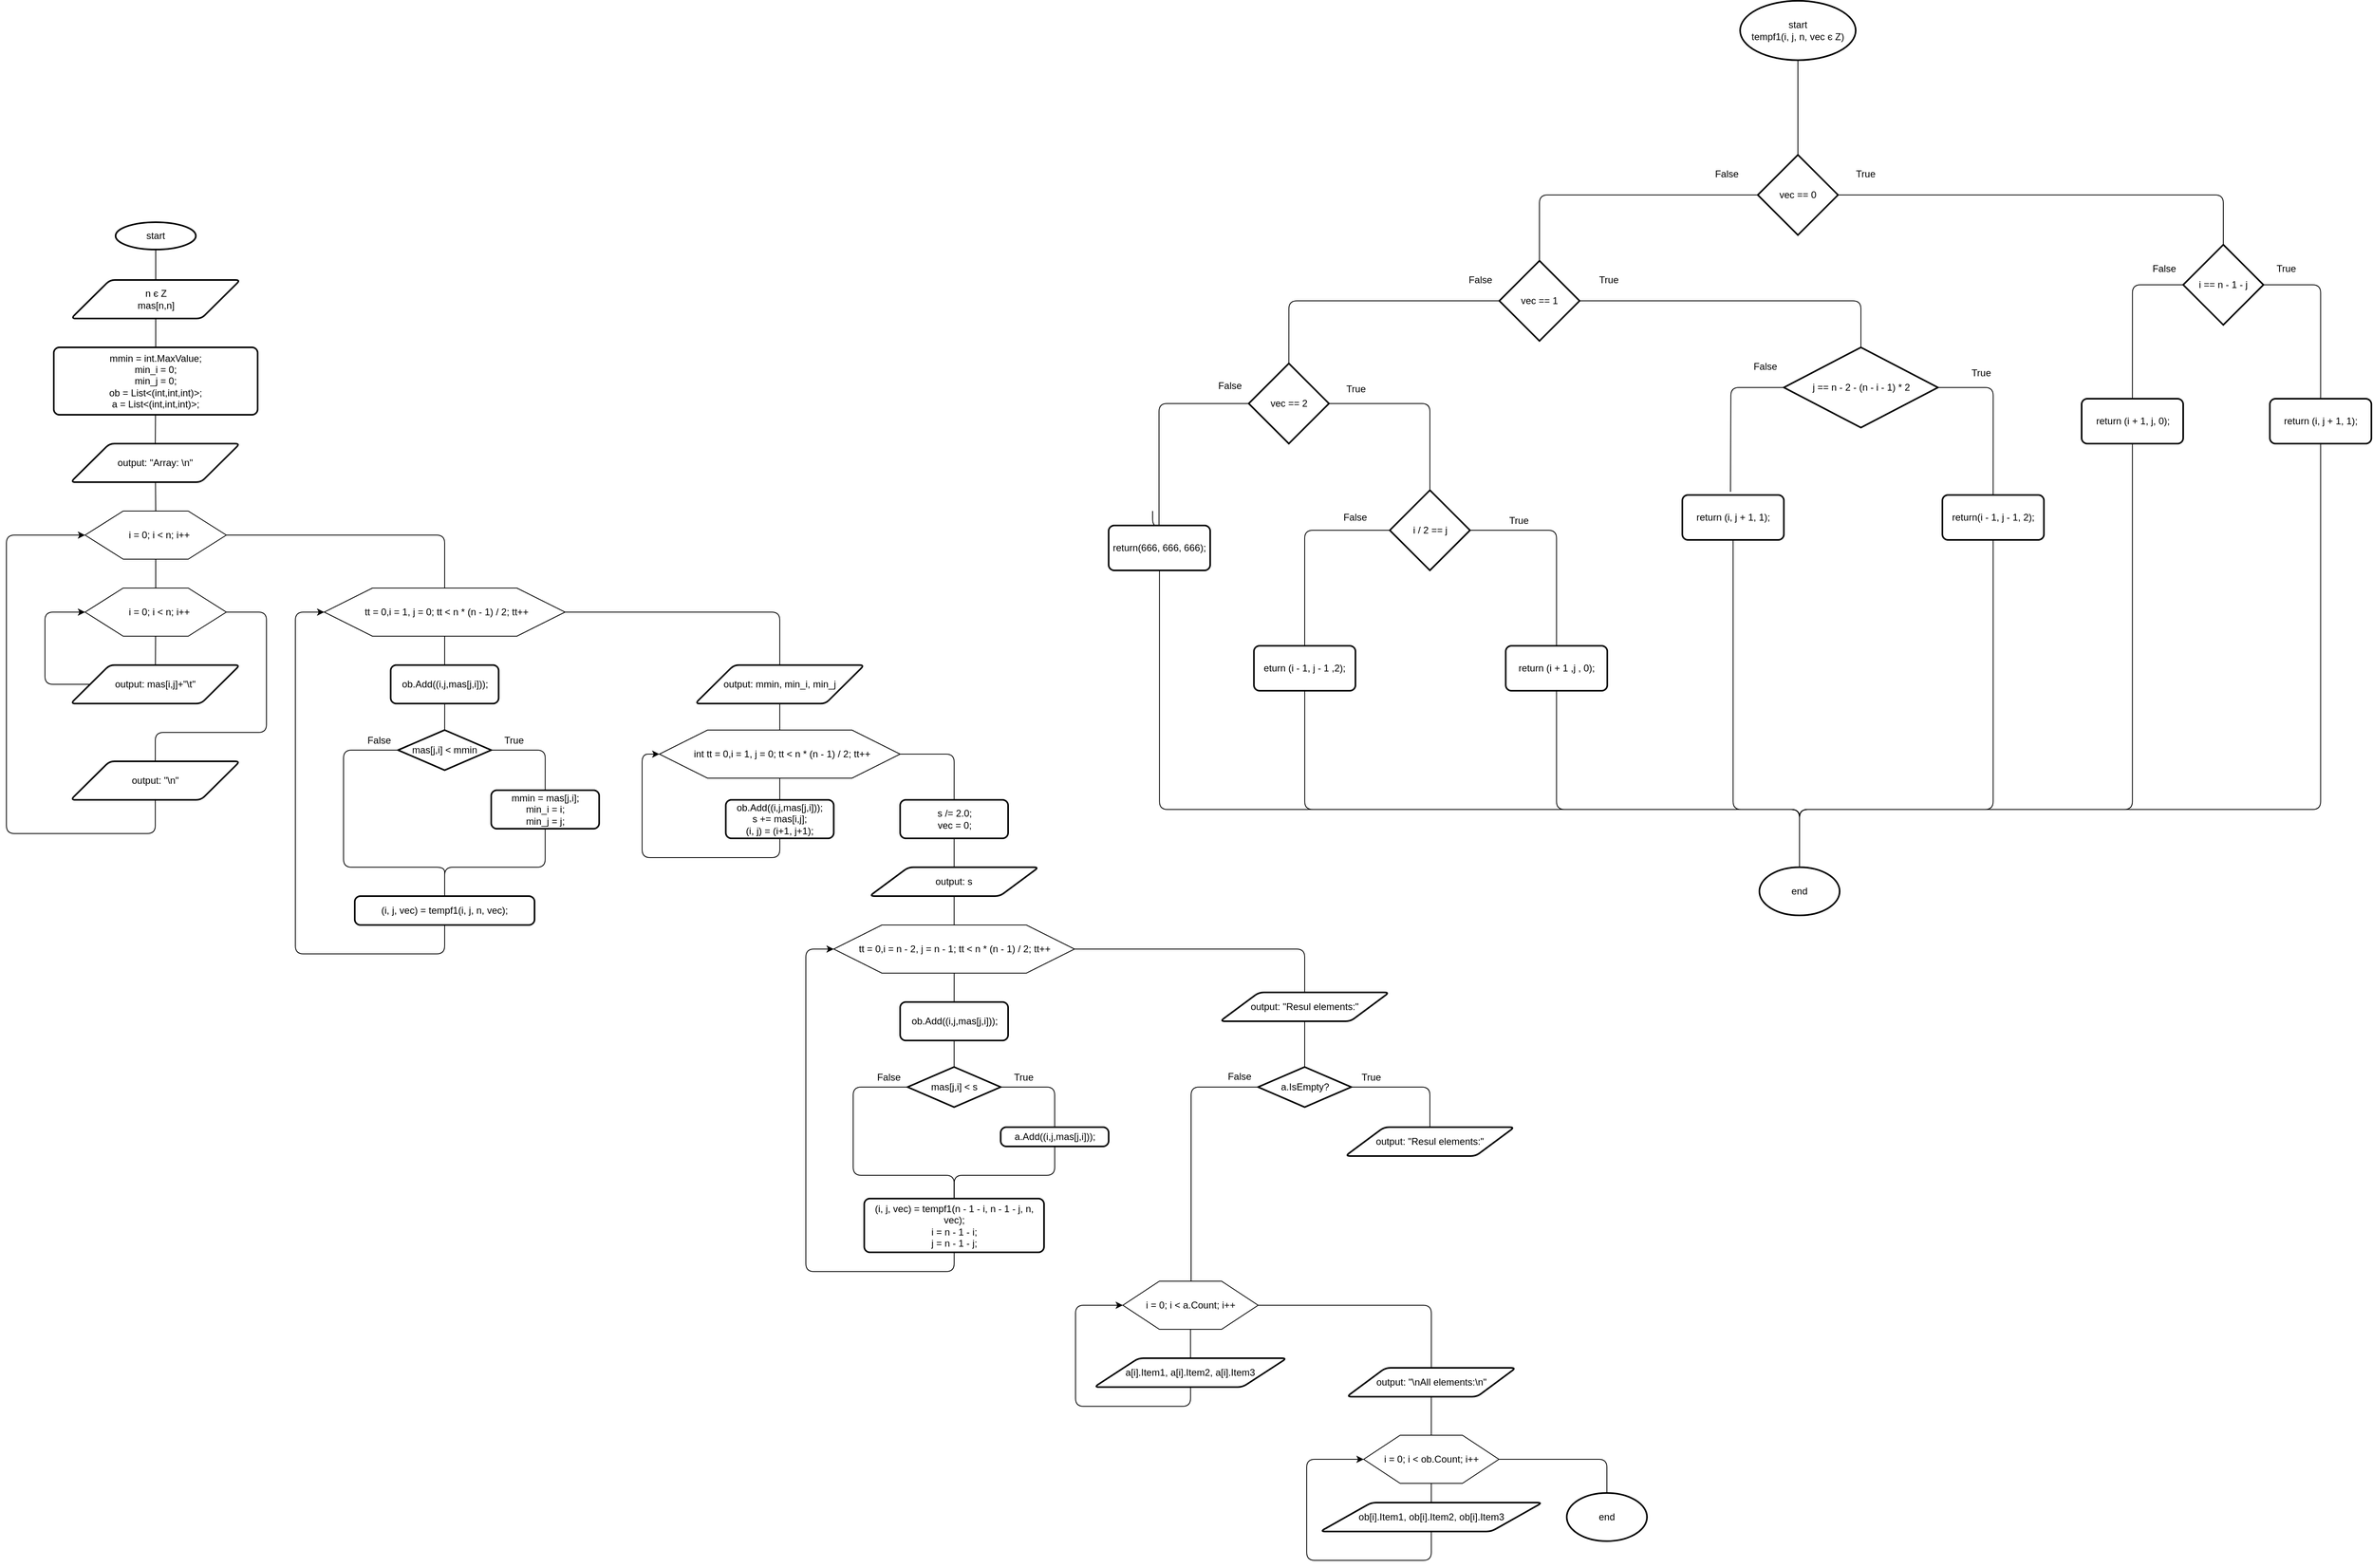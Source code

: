 <mxfile pages="2">
    <diagram id="iVCV8c_n-IDJTUh82lyV" name="1">
        <mxGraphModel dx="1038" dy="1741" grid="1" gridSize="12" guides="1" tooltips="1" connect="1" arrows="1" fold="1" page="1" pageScale="1" pageWidth="827" pageHeight="1169" math="0" shadow="0">
            <root>
                <mxCell id="yRL_w-rilmJEEYFCG5Zv-0"/>
                <mxCell id="yRL_w-rilmJEEYFCG5Zv-1" parent="yRL_w-rilmJEEYFCG5Zv-0"/>
                <mxCell id="L_FJFlcDOHfeNYzQpImY-0" style="edgeStyle=orthogonalEdgeStyle;rounded=0;orthogonalLoop=1;jettySize=auto;html=1;endArrow=none;endFill=0;" edge="1" parent="yRL_w-rilmJEEYFCG5Zv-1" source="L_FJFlcDOHfeNYzQpImY-1" target="L_FJFlcDOHfeNYzQpImY-3">
                    <mxGeometry relative="1" as="geometry"/>
                </mxCell>
                <mxCell id="L_FJFlcDOHfeNYzQpImY-1" value="start" style="strokeWidth=2;html=1;shape=mxgraph.flowchart.start_2;whiteSpace=wrap;" vertex="1" parent="yRL_w-rilmJEEYFCG5Zv-1">
                    <mxGeometry x="376" y="-36" width="100" height="34" as="geometry"/>
                </mxCell>
                <mxCell id="L_FJFlcDOHfeNYzQpImY-2" style="edgeStyle=orthogonalEdgeStyle;rounded=0;orthogonalLoop=1;jettySize=auto;html=1;endArrow=none;endFill=0;" edge="1" parent="yRL_w-rilmJEEYFCG5Zv-1" source="L_FJFlcDOHfeNYzQpImY-3" target="L_FJFlcDOHfeNYzQpImY-5">
                    <mxGeometry relative="1" as="geometry"/>
                </mxCell>
                <mxCell id="L_FJFlcDOHfeNYzQpImY-3" value="n є Z&lt;br&gt;mas[n,n]" style="shape=parallelogram;html=1;strokeWidth=2;perimeter=parallelogramPerimeter;whiteSpace=wrap;rounded=1;arcSize=12;size=0.23;" vertex="1" parent="yRL_w-rilmJEEYFCG5Zv-1">
                    <mxGeometry x="320.5" y="36" width="211" height="48" as="geometry"/>
                </mxCell>
                <mxCell id="L_FJFlcDOHfeNYzQpImY-4" style="edgeStyle=none;html=1;entryX=0.5;entryY=0;entryDx=0;entryDy=0;endArrow=none;endFill=0;" edge="1" parent="yRL_w-rilmJEEYFCG5Zv-1" source="L_FJFlcDOHfeNYzQpImY-5" target="L_FJFlcDOHfeNYzQpImY-8">
                    <mxGeometry relative="1" as="geometry"/>
                </mxCell>
                <mxCell id="L_FJFlcDOHfeNYzQpImY-5" value="&lt;div&gt;mmin = int.MaxValue;&lt;/div&gt;&lt;div&gt;&lt;span&gt;min_i = 0;&lt;/span&gt;&lt;/div&gt;&lt;div&gt;min_j = 0;&lt;/div&gt;&lt;div&gt;&lt;span&gt;ob = List&amp;lt;(int,int,int)&amp;gt;;&lt;/span&gt;&lt;/div&gt;&lt;div&gt;&lt;span&gt;a = List&amp;lt;(int,int,int)&amp;gt;;&lt;/span&gt;&lt;/div&gt;" style="rounded=1;whiteSpace=wrap;html=1;absoluteArcSize=1;arcSize=14;strokeWidth=2;" vertex="1" parent="yRL_w-rilmJEEYFCG5Zv-1">
                    <mxGeometry x="299" y="120" width="254" height="84" as="geometry"/>
                </mxCell>
                <mxCell id="L_FJFlcDOHfeNYzQpImY-7" style="edgeStyle=none;html=1;entryX=0.5;entryY=0;entryDx=0;entryDy=0;endArrow=none;endFill=0;" edge="1" parent="yRL_w-rilmJEEYFCG5Zv-1" source="L_FJFlcDOHfeNYzQpImY-8" target="L_FJFlcDOHfeNYzQpImY-11">
                    <mxGeometry relative="1" as="geometry"/>
                </mxCell>
                <mxCell id="L_FJFlcDOHfeNYzQpImY-8" value="output: &quot;Array: \n&quot;" style="shape=parallelogram;html=1;strokeWidth=2;perimeter=parallelogramPerimeter;whiteSpace=wrap;rounded=1;arcSize=12;size=0.23;" vertex="1" parent="yRL_w-rilmJEEYFCG5Zv-1">
                    <mxGeometry x="320" y="240" width="211" height="48" as="geometry"/>
                </mxCell>
                <mxCell id="L_FJFlcDOHfeNYzQpImY-9" style="edgeStyle=none;html=1;endArrow=none;endFill=0;" edge="1" parent="yRL_w-rilmJEEYFCG5Zv-1" target="L_FJFlcDOHfeNYzQpImY-15">
                    <mxGeometry relative="1" as="geometry">
                        <mxPoint x="426" y="372" as="sourcePoint"/>
                    </mxGeometry>
                </mxCell>
                <mxCell id="L_FJFlcDOHfeNYzQpImY-10" style="edgeStyle=orthogonalEdgeStyle;html=1;endArrow=none;endFill=0;entryX=0.5;entryY=0;entryDx=0;entryDy=0;" edge="1" parent="yRL_w-rilmJEEYFCG5Zv-1" source="L_FJFlcDOHfeNYzQpImY-11" target="L_FJFlcDOHfeNYzQpImY-23">
                    <mxGeometry relative="1" as="geometry">
                        <mxPoint x="672" y="354" as="targetPoint"/>
                    </mxGeometry>
                </mxCell>
                <mxCell id="L_FJFlcDOHfeNYzQpImY-11" value="" style="verticalLabelPosition=bottom;verticalAlign=top;html=1;shape=hexagon;perimeter=hexagonPerimeter2;arcSize=6;size=0.27;" vertex="1" parent="yRL_w-rilmJEEYFCG5Zv-1">
                    <mxGeometry x="338" y="324" width="176" height="60" as="geometry"/>
                </mxCell>
                <mxCell id="L_FJFlcDOHfeNYzQpImY-12" value="i = 0; i &amp;lt; n; i++" style="text;html=1;align=center;verticalAlign=middle;resizable=0;points=[];autosize=1;strokeColor=none;" vertex="1" parent="yRL_w-rilmJEEYFCG5Zv-1">
                    <mxGeometry x="382" y="342" width="96" height="24" as="geometry"/>
                </mxCell>
                <mxCell id="L_FJFlcDOHfeNYzQpImY-13" style="edgeStyle=none;html=1;endArrow=none;endFill=0;" edge="1" parent="yRL_w-rilmJEEYFCG5Zv-1" source="L_FJFlcDOHfeNYzQpImY-15" target="L_FJFlcDOHfeNYzQpImY-18">
                    <mxGeometry relative="1" as="geometry"/>
                </mxCell>
                <mxCell id="L_FJFlcDOHfeNYzQpImY-14" style="edgeStyle=orthogonalEdgeStyle;html=1;endArrow=none;endFill=0;entryX=0.5;entryY=0;entryDx=0;entryDy=0;" edge="1" parent="yRL_w-rilmJEEYFCG5Zv-1" source="L_FJFlcDOHfeNYzQpImY-15" target="L_FJFlcDOHfeNYzQpImY-20">
                    <mxGeometry relative="1" as="geometry">
                        <mxPoint x="426" y="696" as="targetPoint"/>
                        <Array as="points">
                            <mxPoint x="564" y="450"/>
                            <mxPoint x="564" y="600"/>
                            <mxPoint x="426" y="600"/>
                        </Array>
                    </mxGeometry>
                </mxCell>
                <mxCell id="L_FJFlcDOHfeNYzQpImY-15" value="" style="verticalLabelPosition=bottom;verticalAlign=top;html=1;shape=hexagon;perimeter=hexagonPerimeter2;arcSize=6;size=0.27;" vertex="1" parent="yRL_w-rilmJEEYFCG5Zv-1">
                    <mxGeometry x="338" y="420" width="176" height="60" as="geometry"/>
                </mxCell>
                <mxCell id="L_FJFlcDOHfeNYzQpImY-16" value="i = 0; i &amp;lt; n; i++" style="text;html=1;align=center;verticalAlign=middle;resizable=0;points=[];autosize=1;strokeColor=none;" vertex="1" parent="yRL_w-rilmJEEYFCG5Zv-1">
                    <mxGeometry x="382" y="438" width="96" height="24" as="geometry"/>
                </mxCell>
                <mxCell id="L_FJFlcDOHfeNYzQpImY-17" style="edgeStyle=elbowEdgeStyle;html=1;endArrow=classic;endFill=1;entryX=0;entryY=0.5;entryDx=0;entryDy=0;" edge="1" parent="yRL_w-rilmJEEYFCG5Zv-1" source="L_FJFlcDOHfeNYzQpImY-18" target="L_FJFlcDOHfeNYzQpImY-15">
                    <mxGeometry relative="1" as="geometry">
                        <mxPoint x="168" y="468" as="targetPoint"/>
                        <Array as="points">
                            <mxPoint x="288" y="504"/>
                        </Array>
                    </mxGeometry>
                </mxCell>
                <mxCell id="L_FJFlcDOHfeNYzQpImY-18" value="output:&amp;nbsp;mas[i,j]+&quot;\t&quot;" style="shape=parallelogram;html=1;strokeWidth=2;perimeter=parallelogramPerimeter;whiteSpace=wrap;rounded=1;arcSize=12;size=0.23;" vertex="1" parent="yRL_w-rilmJEEYFCG5Zv-1">
                    <mxGeometry x="320" y="516" width="211" height="48" as="geometry"/>
                </mxCell>
                <mxCell id="L_FJFlcDOHfeNYzQpImY-19" style="edgeStyle=orthogonalEdgeStyle;html=1;endArrow=classic;endFill=1;entryX=0;entryY=0.5;entryDx=0;entryDy=0;" edge="1" parent="yRL_w-rilmJEEYFCG5Zv-1" source="L_FJFlcDOHfeNYzQpImY-20" target="L_FJFlcDOHfeNYzQpImY-11">
                    <mxGeometry relative="1" as="geometry">
                        <mxPoint x="336" y="360" as="targetPoint"/>
                        <Array as="points">
                            <mxPoint x="426" y="726"/>
                            <mxPoint x="240" y="726"/>
                            <mxPoint x="240" y="354"/>
                        </Array>
                    </mxGeometry>
                </mxCell>
                <mxCell id="L_FJFlcDOHfeNYzQpImY-20" value="output: &quot;\n&quot;" style="shape=parallelogram;html=1;strokeWidth=2;perimeter=parallelogramPerimeter;whiteSpace=wrap;rounded=1;arcSize=12;size=0.23;" vertex="1" parent="yRL_w-rilmJEEYFCG5Zv-1">
                    <mxGeometry x="320" y="636" width="211" height="48" as="geometry"/>
                </mxCell>
                <mxCell id="L_FJFlcDOHfeNYzQpImY-21" style="edgeStyle=orthogonalEdgeStyle;html=1;endArrow=none;endFill=0;" edge="1" parent="yRL_w-rilmJEEYFCG5Zv-1" source="L_FJFlcDOHfeNYzQpImY-23">
                    <mxGeometry relative="1" as="geometry">
                        <mxPoint x="786" y="516" as="targetPoint"/>
                    </mxGeometry>
                </mxCell>
                <mxCell id="L_FJFlcDOHfeNYzQpImY-22" style="edgeStyle=orthogonalEdgeStyle;html=1;endArrow=none;endFill=0;" edge="1" parent="yRL_w-rilmJEEYFCG5Zv-1" source="L_FJFlcDOHfeNYzQpImY-23" target="L_FJFlcDOHfeNYzQpImY-37">
                    <mxGeometry relative="1" as="geometry"/>
                </mxCell>
                <mxCell id="L_FJFlcDOHfeNYzQpImY-23" value="" style="verticalLabelPosition=bottom;verticalAlign=top;html=1;shape=hexagon;perimeter=hexagonPerimeter2;arcSize=6;size=0.2;" vertex="1" parent="yRL_w-rilmJEEYFCG5Zv-1">
                    <mxGeometry x="636" y="420" width="300" height="60" as="geometry"/>
                </mxCell>
                <mxCell id="L_FJFlcDOHfeNYzQpImY-24" value="tt = 0,i = 1, j = 0; tt &amp;lt; n * (n - 1) / 2; tt++" style="text;html=1;align=center;verticalAlign=middle;resizable=0;points=[];autosize=1;strokeColor=none;" vertex="1" parent="yRL_w-rilmJEEYFCG5Zv-1">
                    <mxGeometry x="674" y="438" width="228" height="24" as="geometry"/>
                </mxCell>
                <mxCell id="L_FJFlcDOHfeNYzQpImY-25" style="edgeStyle=orthogonalEdgeStyle;html=1;entryX=0.5;entryY=0;entryDx=0;entryDy=0;entryPerimeter=0;endArrow=none;endFill=0;" edge="1" parent="yRL_w-rilmJEEYFCG5Zv-1" source="L_FJFlcDOHfeNYzQpImY-26" target="L_FJFlcDOHfeNYzQpImY-29">
                    <mxGeometry relative="1" as="geometry"/>
                </mxCell>
                <mxCell id="L_FJFlcDOHfeNYzQpImY-26" value="ob.Add((i,j,mas[j,i]));" style="rounded=1;whiteSpace=wrap;html=1;absoluteArcSize=1;arcSize=14;strokeWidth=2;" vertex="1" parent="yRL_w-rilmJEEYFCG5Zv-1">
                    <mxGeometry x="718.75" y="516" width="134.5" height="48" as="geometry"/>
                </mxCell>
                <mxCell id="L_FJFlcDOHfeNYzQpImY-27" style="edgeStyle=orthogonalEdgeStyle;html=1;exitX=1;exitY=0.5;exitDx=0;exitDy=0;exitPerimeter=0;entryX=0.5;entryY=0;entryDx=0;entryDy=0;endArrow=none;endFill=0;" edge="1" parent="yRL_w-rilmJEEYFCG5Zv-1" source="L_FJFlcDOHfeNYzQpImY-29" target="L_FJFlcDOHfeNYzQpImY-32">
                    <mxGeometry relative="1" as="geometry"/>
                </mxCell>
                <mxCell id="L_FJFlcDOHfeNYzQpImY-28" style="edgeStyle=orthogonalEdgeStyle;html=1;exitX=0;exitY=0.5;exitDx=0;exitDy=0;exitPerimeter=0;endArrow=none;endFill=0;" edge="1" parent="yRL_w-rilmJEEYFCG5Zv-1" source="L_FJFlcDOHfeNYzQpImY-29">
                    <mxGeometry relative="1" as="geometry">
                        <mxPoint x="786" y="780" as="targetPoint"/>
                        <Array as="points">
                            <mxPoint x="660" y="622"/>
                            <mxPoint x="660" y="768"/>
                            <mxPoint x="786" y="768"/>
                            <mxPoint x="786" y="780"/>
                        </Array>
                    </mxGeometry>
                </mxCell>
                <mxCell id="L_FJFlcDOHfeNYzQpImY-29" value="mas[j,i] &lt; mmin" style="strokeWidth=2;html=1;shape=mxgraph.flowchart.decision;whiteSpace=wrap;" vertex="1" parent="yRL_w-rilmJEEYFCG5Zv-1">
                    <mxGeometry x="728" y="597" width="116" height="50" as="geometry"/>
                </mxCell>
                <mxCell id="L_FJFlcDOHfeNYzQpImY-30" value="True" style="text;html=1;align=center;verticalAlign=middle;resizable=0;points=[];autosize=1;strokeColor=none;" vertex="1" parent="yRL_w-rilmJEEYFCG5Zv-1">
                    <mxGeometry x="848" y="598" width="48" height="24" as="geometry"/>
                </mxCell>
                <mxCell id="L_FJFlcDOHfeNYzQpImY-31" style="edgeStyle=orthogonalEdgeStyle;html=1;endArrow=none;endFill=0;entryX=0.5;entryY=0;entryDx=0;entryDy=0;" edge="1" parent="yRL_w-rilmJEEYFCG5Zv-1" source="L_FJFlcDOHfeNYzQpImY-32" target="L_FJFlcDOHfeNYzQpImY-35">
                    <mxGeometry relative="1" as="geometry">
                        <mxPoint x="780" y="828" as="targetPoint"/>
                        <Array as="points">
                            <mxPoint x="911" y="768"/>
                            <mxPoint x="786" y="768"/>
                        </Array>
                    </mxGeometry>
                </mxCell>
                <mxCell id="L_FJFlcDOHfeNYzQpImY-32" value="&lt;div&gt;mmin = mas[j,i];&lt;/div&gt;&lt;div&gt;min_i = i;&lt;/div&gt;&lt;div&gt;min_j = j;&lt;/div&gt;" style="rounded=1;whiteSpace=wrap;html=1;absoluteArcSize=1;arcSize=14;strokeWidth=2;" vertex="1" parent="yRL_w-rilmJEEYFCG5Zv-1">
                    <mxGeometry x="844" y="672" width="134.5" height="48" as="geometry"/>
                </mxCell>
                <mxCell id="L_FJFlcDOHfeNYzQpImY-33" value="False" style="text;html=1;align=center;verticalAlign=middle;resizable=0;points=[];autosize=1;strokeColor=none;" vertex="1" parent="yRL_w-rilmJEEYFCG5Zv-1">
                    <mxGeometry x="680" y="598" width="48" height="24" as="geometry"/>
                </mxCell>
                <mxCell id="L_FJFlcDOHfeNYzQpImY-34" style="edgeStyle=orthogonalEdgeStyle;html=1;entryX=0;entryY=0.5;entryDx=0;entryDy=0;endArrow=classic;endFill=1;" edge="1" parent="yRL_w-rilmJEEYFCG5Zv-1" source="L_FJFlcDOHfeNYzQpImY-35" target="L_FJFlcDOHfeNYzQpImY-23">
                    <mxGeometry relative="1" as="geometry">
                        <Array as="points">
                            <mxPoint x="786" y="876"/>
                            <mxPoint x="600" y="876"/>
                            <mxPoint x="600" y="450"/>
                        </Array>
                    </mxGeometry>
                </mxCell>
                <mxCell id="L_FJFlcDOHfeNYzQpImY-35" value="(i, j, vec) = tempf1(i, j, n, vec);" style="rounded=1;whiteSpace=wrap;html=1;absoluteArcSize=1;arcSize=14;strokeWidth=2;" vertex="1" parent="yRL_w-rilmJEEYFCG5Zv-1">
                    <mxGeometry x="674" y="804" width="224" height="36" as="geometry"/>
                </mxCell>
                <mxCell id="L_FJFlcDOHfeNYzQpImY-36" style="edgeStyle=orthogonalEdgeStyle;html=1;entryX=0.5;entryY=0;entryDx=0;entryDy=0;endArrow=none;endFill=0;" edge="1" parent="yRL_w-rilmJEEYFCG5Zv-1" source="L_FJFlcDOHfeNYzQpImY-37" target="L_FJFlcDOHfeNYzQpImY-40">
                    <mxGeometry relative="1" as="geometry"/>
                </mxCell>
                <mxCell id="L_FJFlcDOHfeNYzQpImY-37" value="output:&amp;nbsp;mmin, min_i, min_j" style="shape=parallelogram;html=1;strokeWidth=2;perimeter=parallelogramPerimeter;whiteSpace=wrap;rounded=1;arcSize=12;size=0.23;" vertex="1" parent="yRL_w-rilmJEEYFCG5Zv-1">
                    <mxGeometry x="1098" y="516" width="211" height="48" as="geometry"/>
                </mxCell>
                <mxCell id="L_FJFlcDOHfeNYzQpImY-38" style="edgeStyle=orthogonalEdgeStyle;html=1;entryX=0.5;entryY=0;entryDx=0;entryDy=0;endArrow=none;endFill=0;" edge="1" parent="yRL_w-rilmJEEYFCG5Zv-1" source="L_FJFlcDOHfeNYzQpImY-40" target="L_FJFlcDOHfeNYzQpImY-43">
                    <mxGeometry relative="1" as="geometry"/>
                </mxCell>
                <mxCell id="L_FJFlcDOHfeNYzQpImY-39" style="edgeStyle=orthogonalEdgeStyle;html=1;entryX=0.5;entryY=0;entryDx=0;entryDy=0;endArrow=none;endFill=0;" edge="1" parent="yRL_w-rilmJEEYFCG5Zv-1" source="L_FJFlcDOHfeNYzQpImY-40" target="L_FJFlcDOHfeNYzQpImY-45">
                    <mxGeometry relative="1" as="geometry">
                        <Array as="points">
                            <mxPoint x="1421" y="627"/>
                        </Array>
                    </mxGeometry>
                </mxCell>
                <mxCell id="L_FJFlcDOHfeNYzQpImY-40" value="" style="verticalLabelPosition=bottom;verticalAlign=top;html=1;shape=hexagon;perimeter=hexagonPerimeter2;arcSize=6;size=0.2;" vertex="1" parent="yRL_w-rilmJEEYFCG5Zv-1">
                    <mxGeometry x="1053.5" y="597" width="300" height="60" as="geometry"/>
                </mxCell>
                <mxCell id="L_FJFlcDOHfeNYzQpImY-41" value="int tt = 0,i = 1, j = 0; tt &amp;lt; n * (n - 1) / 2; tt++" style="text;html=1;align=center;verticalAlign=middle;resizable=0;points=[];autosize=1;strokeColor=none;" vertex="1" parent="yRL_w-rilmJEEYFCG5Zv-1">
                    <mxGeometry x="1085.5" y="615" width="240" height="24" as="geometry"/>
                </mxCell>
                <mxCell id="L_FJFlcDOHfeNYzQpImY-42" style="edgeStyle=orthogonalEdgeStyle;html=1;entryX=0;entryY=0.5;entryDx=0;entryDy=0;endArrow=classic;endFill=1;" edge="1" parent="yRL_w-rilmJEEYFCG5Zv-1" source="L_FJFlcDOHfeNYzQpImY-43" target="L_FJFlcDOHfeNYzQpImY-40">
                    <mxGeometry relative="1" as="geometry">
                        <Array as="points">
                            <mxPoint x="1204" y="756"/>
                            <mxPoint x="1032" y="756"/>
                            <mxPoint x="1032" y="627"/>
                        </Array>
                    </mxGeometry>
                </mxCell>
                <mxCell id="L_FJFlcDOHfeNYzQpImY-43" value="&lt;div&gt;ob.Add((i,j,mas[j,i]));&lt;/div&gt;&lt;div&gt;s += mas[i,j];&lt;/div&gt;&lt;div&gt;(i, j) = (i+1, j+1);&lt;/div&gt;" style="rounded=1;whiteSpace=wrap;html=1;absoluteArcSize=1;arcSize=14;strokeWidth=2;" vertex="1" parent="yRL_w-rilmJEEYFCG5Zv-1">
                    <mxGeometry x="1136.25" y="684" width="134.5" height="48" as="geometry"/>
                </mxCell>
                <mxCell id="L_FJFlcDOHfeNYzQpImY-44" style="edgeStyle=orthogonalEdgeStyle;html=1;entryX=0.5;entryY=0;entryDx=0;entryDy=0;endArrow=none;endFill=0;" edge="1" parent="yRL_w-rilmJEEYFCG5Zv-1" source="L_FJFlcDOHfeNYzQpImY-45" target="L_FJFlcDOHfeNYzQpImY-47">
                    <mxGeometry relative="1" as="geometry"/>
                </mxCell>
                <mxCell id="L_FJFlcDOHfeNYzQpImY-45" value="&lt;div&gt;s /= 2.0;&lt;/div&gt;&lt;div&gt;vec = 0;&lt;/div&gt;" style="rounded=1;whiteSpace=wrap;html=1;absoluteArcSize=1;arcSize=14;strokeWidth=2;" vertex="1" parent="yRL_w-rilmJEEYFCG5Zv-1">
                    <mxGeometry x="1353.5" y="684" width="134.5" height="48" as="geometry"/>
                </mxCell>
                <mxCell id="L_FJFlcDOHfeNYzQpImY-46" style="edgeStyle=orthogonalEdgeStyle;html=1;entryX=0.5;entryY=0;entryDx=0;entryDy=0;endArrow=none;endFill=0;" edge="1" parent="yRL_w-rilmJEEYFCG5Zv-1" source="L_FJFlcDOHfeNYzQpImY-47" target="L_FJFlcDOHfeNYzQpImY-50">
                    <mxGeometry relative="1" as="geometry"/>
                </mxCell>
                <mxCell id="L_FJFlcDOHfeNYzQpImY-47" value="output:&amp;nbsp;s" style="shape=parallelogram;html=1;strokeWidth=2;perimeter=parallelogramPerimeter;whiteSpace=wrap;rounded=1;arcSize=12;size=0.23;" vertex="1" parent="yRL_w-rilmJEEYFCG5Zv-1">
                    <mxGeometry x="1315.25" y="768" width="211" height="36" as="geometry"/>
                </mxCell>
                <mxCell id="L_FJFlcDOHfeNYzQpImY-48" style="edgeStyle=orthogonalEdgeStyle;html=1;endArrow=none;endFill=0;" edge="1" parent="yRL_w-rilmJEEYFCG5Zv-1" source="L_FJFlcDOHfeNYzQpImY-50" target="L_FJFlcDOHfeNYzQpImY-53">
                    <mxGeometry relative="1" as="geometry"/>
                </mxCell>
                <mxCell id="L_FJFlcDOHfeNYzQpImY-49" style="edgeStyle=orthogonalEdgeStyle;html=1;entryX=0.5;entryY=0;entryDx=0;entryDy=0;endArrow=none;endFill=0;" edge="1" parent="yRL_w-rilmJEEYFCG5Zv-1" source="L_FJFlcDOHfeNYzQpImY-50" target="L_FJFlcDOHfeNYzQpImY-64">
                    <mxGeometry relative="1" as="geometry"/>
                </mxCell>
                <mxCell id="L_FJFlcDOHfeNYzQpImY-50" value="" style="verticalLabelPosition=bottom;verticalAlign=top;html=1;shape=hexagon;perimeter=hexagonPerimeter2;arcSize=6;size=0.2;" vertex="1" parent="yRL_w-rilmJEEYFCG5Zv-1">
                    <mxGeometry x="1270.75" y="840" width="300" height="60" as="geometry"/>
                </mxCell>
                <mxCell id="L_FJFlcDOHfeNYzQpImY-51" value="tt = 0,i = n - 2, j = n - 1; tt &amp;lt; n * (n - 1) / 2; tt++" style="text;html=1;align=center;verticalAlign=middle;resizable=0;points=[];autosize=1;strokeColor=none;" vertex="1" parent="yRL_w-rilmJEEYFCG5Zv-1">
                    <mxGeometry x="1294.75" y="858" width="252" height="24" as="geometry"/>
                </mxCell>
                <mxCell id="L_FJFlcDOHfeNYzQpImY-52" style="edgeStyle=orthogonalEdgeStyle;html=1;entryX=0.5;entryY=0;entryDx=0;entryDy=0;entryPerimeter=0;endArrow=none;endFill=0;" edge="1" parent="yRL_w-rilmJEEYFCG5Zv-1" source="L_FJFlcDOHfeNYzQpImY-53" target="L_FJFlcDOHfeNYzQpImY-56">
                    <mxGeometry relative="1" as="geometry"/>
                </mxCell>
                <mxCell id="L_FJFlcDOHfeNYzQpImY-53" value="ob.Add((i,j,mas[j,i]));" style="rounded=1;whiteSpace=wrap;html=1;absoluteArcSize=1;arcSize=14;strokeWidth=2;" vertex="1" parent="yRL_w-rilmJEEYFCG5Zv-1">
                    <mxGeometry x="1353.5" y="936" width="134.5" height="48" as="geometry"/>
                </mxCell>
                <mxCell id="L_FJFlcDOHfeNYzQpImY-54" style="edgeStyle=orthogonalEdgeStyle;html=1;exitX=1;exitY=0.5;exitDx=0;exitDy=0;exitPerimeter=0;entryX=0.5;entryY=0;entryDx=0;entryDy=0;endArrow=none;endFill=0;" edge="1" parent="yRL_w-rilmJEEYFCG5Zv-1" source="L_FJFlcDOHfeNYzQpImY-56" target="L_FJFlcDOHfeNYzQpImY-59">
                    <mxGeometry relative="1" as="geometry"/>
                </mxCell>
                <mxCell id="L_FJFlcDOHfeNYzQpImY-55" style="edgeStyle=orthogonalEdgeStyle;html=1;exitX=0;exitY=0.5;exitDx=0;exitDy=0;exitPerimeter=0;endArrow=none;endFill=0;" edge="1" parent="yRL_w-rilmJEEYFCG5Zv-1" source="L_FJFlcDOHfeNYzQpImY-56">
                    <mxGeometry relative="1" as="geometry">
                        <mxPoint x="1420.75" y="1200" as="targetPoint"/>
                        <Array as="points">
                            <mxPoint x="1295" y="1042"/>
                            <mxPoint x="1295" y="1152"/>
                            <mxPoint x="1421" y="1152"/>
                        </Array>
                    </mxGeometry>
                </mxCell>
                <mxCell id="L_FJFlcDOHfeNYzQpImY-56" value="mas[j,i] &amp;lt; s" style="strokeWidth=2;html=1;shape=mxgraph.flowchart.decision;whiteSpace=wrap;" vertex="1" parent="yRL_w-rilmJEEYFCG5Zv-1">
                    <mxGeometry x="1362.75" y="1017" width="116" height="50" as="geometry"/>
                </mxCell>
                <mxCell id="L_FJFlcDOHfeNYzQpImY-57" value="True" style="text;html=1;align=center;verticalAlign=middle;resizable=0;points=[];autosize=1;strokeColor=none;" vertex="1" parent="yRL_w-rilmJEEYFCG5Zv-1">
                    <mxGeometry x="1482.75" y="1018" width="48" height="24" as="geometry"/>
                </mxCell>
                <mxCell id="L_FJFlcDOHfeNYzQpImY-58" style="edgeStyle=orthogonalEdgeStyle;html=1;endArrow=none;endFill=0;entryX=0.5;entryY=0;entryDx=0;entryDy=0;" edge="1" parent="yRL_w-rilmJEEYFCG5Zv-1" source="L_FJFlcDOHfeNYzQpImY-59" target="L_FJFlcDOHfeNYzQpImY-62">
                    <mxGeometry relative="1" as="geometry">
                        <mxPoint x="1414.75" y="1248" as="targetPoint"/>
                        <Array as="points">
                            <mxPoint x="1546" y="1152"/>
                            <mxPoint x="1421" y="1152"/>
                        </Array>
                    </mxGeometry>
                </mxCell>
                <mxCell id="L_FJFlcDOHfeNYzQpImY-59" value="a.Add((i,j,mas[j,i]));" style="rounded=1;whiteSpace=wrap;html=1;absoluteArcSize=1;arcSize=14;strokeWidth=2;" vertex="1" parent="yRL_w-rilmJEEYFCG5Zv-1">
                    <mxGeometry x="1478.75" y="1092" width="134.5" height="24" as="geometry"/>
                </mxCell>
                <mxCell id="L_FJFlcDOHfeNYzQpImY-60" value="False" style="text;html=1;align=center;verticalAlign=middle;resizable=0;points=[];autosize=1;strokeColor=none;" vertex="1" parent="yRL_w-rilmJEEYFCG5Zv-1">
                    <mxGeometry x="1314.75" y="1018" width="48" height="24" as="geometry"/>
                </mxCell>
                <mxCell id="L_FJFlcDOHfeNYzQpImY-61" style="edgeStyle=orthogonalEdgeStyle;html=1;entryX=0;entryY=0.5;entryDx=0;entryDy=0;endArrow=classic;endFill=1;" edge="1" parent="yRL_w-rilmJEEYFCG5Zv-1" source="L_FJFlcDOHfeNYzQpImY-62" target="L_FJFlcDOHfeNYzQpImY-50">
                    <mxGeometry relative="1" as="geometry">
                        <Array as="points">
                            <mxPoint x="1421" y="1272"/>
                            <mxPoint x="1236" y="1272"/>
                            <mxPoint x="1236" y="870"/>
                        </Array>
                    </mxGeometry>
                </mxCell>
                <mxCell id="L_FJFlcDOHfeNYzQpImY-62" value="&lt;div&gt;(i, j, vec) = tempf1(n - 1 - i, n - 1 - j, n, vec);&lt;/div&gt;&lt;div&gt;i = n - 1 - i;&lt;/div&gt;&lt;div&gt;j = n - 1 - j;&lt;/div&gt;" style="rounded=1;whiteSpace=wrap;html=1;absoluteArcSize=1;arcSize=14;strokeWidth=2;" vertex="1" parent="yRL_w-rilmJEEYFCG5Zv-1">
                    <mxGeometry x="1308.75" y="1181" width="224" height="67" as="geometry"/>
                </mxCell>
                <mxCell id="L_FJFlcDOHfeNYzQpImY-63" style="edgeStyle=orthogonalEdgeStyle;html=1;endArrow=none;endFill=0;entryX=0.5;entryY=0;entryDx=0;entryDy=0;entryPerimeter=0;" edge="1" parent="yRL_w-rilmJEEYFCG5Zv-1" source="L_FJFlcDOHfeNYzQpImY-64" target="L_FJFlcDOHfeNYzQpImY-67">
                    <mxGeometry relative="1" as="geometry">
                        <mxPoint x="1858" y="1010" as="targetPoint"/>
                    </mxGeometry>
                </mxCell>
                <mxCell id="L_FJFlcDOHfeNYzQpImY-64" value="output:&amp;nbsp;&quot;Resul elements:&quot;" style="shape=parallelogram;html=1;strokeWidth=2;perimeter=parallelogramPerimeter;whiteSpace=wrap;rounded=1;arcSize=12;size=0.23;" vertex="1" parent="yRL_w-rilmJEEYFCG5Zv-1">
                    <mxGeometry x="1752" y="924" width="211" height="36" as="geometry"/>
                </mxCell>
                <mxCell id="L_FJFlcDOHfeNYzQpImY-65" style="edgeStyle=orthogonalEdgeStyle;html=1;endArrow=none;endFill=0;entryX=0.5;entryY=0;entryDx=0;entryDy=0;" edge="1" parent="yRL_w-rilmJEEYFCG5Zv-1" source="L_FJFlcDOHfeNYzQpImY-67" target="L_FJFlcDOHfeNYzQpImY-69">
                    <mxGeometry relative="1" as="geometry">
                        <mxPoint x="2016" y="1104" as="targetPoint"/>
                        <Array as="points">
                            <mxPoint x="2014" y="1042"/>
                        </Array>
                    </mxGeometry>
                </mxCell>
                <mxCell id="L_FJFlcDOHfeNYzQpImY-66" style="edgeStyle=orthogonalEdgeStyle;html=1;endArrow=none;endFill=0;" edge="1" parent="yRL_w-rilmJEEYFCG5Zv-1" source="L_FJFlcDOHfeNYzQpImY-67" target="L_FJFlcDOHfeNYzQpImY-73">
                    <mxGeometry relative="1" as="geometry">
                        <mxPoint x="1728" y="1068" as="targetPoint"/>
                        <Array as="points">
                            <mxPoint x="1716" y="1042"/>
                        </Array>
                    </mxGeometry>
                </mxCell>
                <mxCell id="L_FJFlcDOHfeNYzQpImY-67" value="a.IsEmpty?" style="strokeWidth=2;html=1;shape=mxgraph.flowchart.decision;whiteSpace=wrap;" vertex="1" parent="yRL_w-rilmJEEYFCG5Zv-1">
                    <mxGeometry x="1799.5" y="1017" width="116" height="50" as="geometry"/>
                </mxCell>
                <mxCell id="L_FJFlcDOHfeNYzQpImY-68" value="True" style="text;html=1;align=center;verticalAlign=middle;resizable=0;points=[];autosize=1;strokeColor=none;" vertex="1" parent="yRL_w-rilmJEEYFCG5Zv-1">
                    <mxGeometry x="1916" y="1018" width="48" height="24" as="geometry"/>
                </mxCell>
                <mxCell id="L_FJFlcDOHfeNYzQpImY-69" value="output:&amp;nbsp;&quot;Resul elements:&quot;" style="shape=parallelogram;html=1;strokeWidth=2;perimeter=parallelogramPerimeter;whiteSpace=wrap;rounded=1;arcSize=12;size=0.23;" vertex="1" parent="yRL_w-rilmJEEYFCG5Zv-1">
                    <mxGeometry x="1908" y="1092" width="211" height="36" as="geometry"/>
                </mxCell>
                <mxCell id="L_FJFlcDOHfeNYzQpImY-70" value="False" style="text;html=1;align=center;verticalAlign=middle;resizable=0;points=[];autosize=1;strokeColor=none;" vertex="1" parent="yRL_w-rilmJEEYFCG5Zv-1">
                    <mxGeometry x="1751.5" y="1017" width="48" height="24" as="geometry"/>
                </mxCell>
                <mxCell id="L_FJFlcDOHfeNYzQpImY-71" style="edgeStyle=orthogonalEdgeStyle;html=1;entryX=0.5;entryY=0;entryDx=0;entryDy=0;endArrow=none;endFill=0;" edge="1" parent="yRL_w-rilmJEEYFCG5Zv-1" source="L_FJFlcDOHfeNYzQpImY-73" target="L_FJFlcDOHfeNYzQpImY-76">
                    <mxGeometry relative="1" as="geometry"/>
                </mxCell>
                <mxCell id="L_FJFlcDOHfeNYzQpImY-72" style="edgeStyle=orthogonalEdgeStyle;html=1;endArrow=none;endFill=0;" edge="1" parent="yRL_w-rilmJEEYFCG5Zv-1" source="L_FJFlcDOHfeNYzQpImY-73" target="L_FJFlcDOHfeNYzQpImY-78">
                    <mxGeometry relative="1" as="geometry"/>
                </mxCell>
                <mxCell id="L_FJFlcDOHfeNYzQpImY-73" value="" style="verticalLabelPosition=bottom;verticalAlign=top;html=1;shape=hexagon;perimeter=hexagonPerimeter2;arcSize=6;size=0.27;" vertex="1" parent="yRL_w-rilmJEEYFCG5Zv-1">
                    <mxGeometry x="1631" y="1284" width="168.5" height="60" as="geometry"/>
                </mxCell>
                <mxCell id="L_FJFlcDOHfeNYzQpImY-74" value="i = 0; i &amp;lt; a.Count; i++" style="text;html=1;align=center;verticalAlign=middle;resizable=0;points=[];autosize=1;strokeColor=none;" vertex="1" parent="yRL_w-rilmJEEYFCG5Zv-1">
                    <mxGeometry x="1649.25" y="1302" width="132" height="24" as="geometry"/>
                </mxCell>
                <mxCell id="L_FJFlcDOHfeNYzQpImY-75" style="edgeStyle=orthogonalEdgeStyle;html=1;entryX=0;entryY=0.5;entryDx=0;entryDy=0;endArrow=classic;endFill=1;" edge="1" parent="yRL_w-rilmJEEYFCG5Zv-1" source="L_FJFlcDOHfeNYzQpImY-76" target="L_FJFlcDOHfeNYzQpImY-73">
                    <mxGeometry relative="1" as="geometry">
                        <Array as="points">
                            <mxPoint x="1715" y="1440"/>
                            <mxPoint x="1572" y="1440"/>
                            <mxPoint x="1572" y="1314"/>
                        </Array>
                    </mxGeometry>
                </mxCell>
                <mxCell id="L_FJFlcDOHfeNYzQpImY-76" value="a[i].Item1, a[i].Item2, a[i].Item3" style="shape=parallelogram;html=1;strokeWidth=2;perimeter=parallelogramPerimeter;whiteSpace=wrap;rounded=1;arcSize=12;size=0.23;" vertex="1" parent="yRL_w-rilmJEEYFCG5Zv-1">
                    <mxGeometry x="1595.25" y="1380" width="240" height="36" as="geometry"/>
                </mxCell>
                <mxCell id="L_FJFlcDOHfeNYzQpImY-77" style="edgeStyle=orthogonalEdgeStyle;html=1;entryX=0.5;entryY=0;entryDx=0;entryDy=0;endArrow=none;endFill=0;" edge="1" parent="yRL_w-rilmJEEYFCG5Zv-1" source="L_FJFlcDOHfeNYzQpImY-78" target="L_FJFlcDOHfeNYzQpImY-81">
                    <mxGeometry relative="1" as="geometry"/>
                </mxCell>
                <mxCell id="L_FJFlcDOHfeNYzQpImY-78" value="output:&amp;nbsp;&quot;\nAll elements:\n&quot;" style="shape=parallelogram;html=1;strokeWidth=2;perimeter=parallelogramPerimeter;whiteSpace=wrap;rounded=1;arcSize=12;size=0.23;" vertex="1" parent="yRL_w-rilmJEEYFCG5Zv-1">
                    <mxGeometry x="1909.75" y="1392" width="211" height="36" as="geometry"/>
                </mxCell>
                <mxCell id="L_FJFlcDOHfeNYzQpImY-79" style="edgeStyle=orthogonalEdgeStyle;html=1;entryX=0.5;entryY=0;entryDx=0;entryDy=0;endArrow=none;endFill=0;" edge="1" parent="yRL_w-rilmJEEYFCG5Zv-1" source="L_FJFlcDOHfeNYzQpImY-81">
                    <mxGeometry relative="1" as="geometry">
                        <mxPoint x="2015.25" y="1572" as="targetPoint"/>
                    </mxGeometry>
                </mxCell>
                <mxCell id="L_FJFlcDOHfeNYzQpImY-80" style="edgeStyle=orthogonalEdgeStyle;html=1;endArrow=none;endFill=0;" edge="1" parent="yRL_w-rilmJEEYFCG5Zv-1" source="L_FJFlcDOHfeNYzQpImY-81" target="L_FJFlcDOHfeNYzQpImY-85">
                    <mxGeometry relative="1" as="geometry"/>
                </mxCell>
                <mxCell id="L_FJFlcDOHfeNYzQpImY-81" value="" style="verticalLabelPosition=bottom;verticalAlign=top;html=1;shape=hexagon;perimeter=hexagonPerimeter2;arcSize=6;size=0.27;" vertex="1" parent="yRL_w-rilmJEEYFCG5Zv-1">
                    <mxGeometry x="1931" y="1476" width="168.5" height="60" as="geometry"/>
                </mxCell>
                <mxCell id="L_FJFlcDOHfeNYzQpImY-82" value="i = 0; i &amp;lt; ob.Count; i++" style="text;html=1;align=center;verticalAlign=middle;resizable=0;points=[];autosize=1;strokeColor=none;" vertex="1" parent="yRL_w-rilmJEEYFCG5Zv-1">
                    <mxGeometry x="1949.25" y="1494" width="132" height="24" as="geometry"/>
                </mxCell>
                <mxCell id="L_FJFlcDOHfeNYzQpImY-83" style="edgeStyle=orthogonalEdgeStyle;html=1;entryX=0;entryY=0.5;entryDx=0;entryDy=0;endArrow=classic;endFill=1;exitX=0.5;exitY=1;exitDx=0;exitDy=0;" edge="1" parent="yRL_w-rilmJEEYFCG5Zv-1" source="L_FJFlcDOHfeNYzQpImY-84" target="L_FJFlcDOHfeNYzQpImY-81">
                    <mxGeometry relative="1" as="geometry">
                        <Array as="points">
                            <mxPoint x="2015" y="1632"/>
                            <mxPoint x="1860" y="1632"/>
                            <mxPoint x="1860" y="1506"/>
                        </Array>
                        <mxPoint x="2015.3" y="1608" as="sourcePoint"/>
                    </mxGeometry>
                </mxCell>
                <mxCell id="L_FJFlcDOHfeNYzQpImY-84" value="ob[i].Item1, ob[i].Item2, ob[i].Item3" style="shape=parallelogram;html=1;strokeWidth=2;perimeter=parallelogramPerimeter;whiteSpace=wrap;rounded=1;arcSize=12;size=0.23;" vertex="1" parent="yRL_w-rilmJEEYFCG5Zv-1">
                    <mxGeometry x="1876.88" y="1560" width="276.75" height="36" as="geometry"/>
                </mxCell>
                <mxCell id="L_FJFlcDOHfeNYzQpImY-85" value="end" style="strokeWidth=2;html=1;shape=mxgraph.flowchart.start_1;whiteSpace=wrap;" vertex="1" parent="yRL_w-rilmJEEYFCG5Zv-1">
                    <mxGeometry x="2184" y="1548" width="100" height="60" as="geometry"/>
                </mxCell>
                <mxCell id="L_FJFlcDOHfeNYzQpImY-86" style="edgeStyle=orthogonalEdgeStyle;html=1;endArrow=none;endFill=0;" edge="1" parent="yRL_w-rilmJEEYFCG5Zv-1" source="L_FJFlcDOHfeNYzQpImY-87" target="L_FJFlcDOHfeNYzQpImY-90">
                    <mxGeometry relative="1" as="geometry"/>
                </mxCell>
                <mxCell id="L_FJFlcDOHfeNYzQpImY-87" value="start&lt;br&gt;tempf1(i, j, n, vec є Z)" style="strokeWidth=2;html=1;shape=mxgraph.flowchart.start_1;whiteSpace=wrap;" vertex="1" parent="yRL_w-rilmJEEYFCG5Zv-1">
                    <mxGeometry x="2400" y="-312" width="144" height="74" as="geometry"/>
                </mxCell>
                <mxCell id="L_FJFlcDOHfeNYzQpImY-88" style="edgeStyle=orthogonalEdgeStyle;html=1;endArrow=none;endFill=0;entryX=0.5;entryY=0;entryDx=0;entryDy=0;entryPerimeter=0;" edge="1" parent="yRL_w-rilmJEEYFCG5Zv-1" source="L_FJFlcDOHfeNYzQpImY-90" target="L_FJFlcDOHfeNYzQpImY-103">
                    <mxGeometry relative="1" as="geometry">
                        <mxPoint x="2293.941" y="56" as="targetPoint"/>
                    </mxGeometry>
                </mxCell>
                <mxCell id="L_FJFlcDOHfeNYzQpImY-89" style="edgeStyle=orthogonalEdgeStyle;html=1;entryX=0.5;entryY=0;entryDx=0;entryDy=0;entryPerimeter=0;endArrow=none;endFill=0;" edge="1" parent="yRL_w-rilmJEEYFCG5Zv-1" source="L_FJFlcDOHfeNYzQpImY-90" target="L_FJFlcDOHfeNYzQpImY-96">
                    <mxGeometry relative="1" as="geometry"/>
                </mxCell>
                <mxCell id="L_FJFlcDOHfeNYzQpImY-90" value="vec == 0" style="strokeWidth=2;html=1;shape=mxgraph.flowchart.decision;whiteSpace=wrap;" vertex="1" parent="yRL_w-rilmJEEYFCG5Zv-1">
                    <mxGeometry x="2422" y="-120" width="100" height="100" as="geometry"/>
                </mxCell>
                <mxCell id="L_FJFlcDOHfeNYzQpImY-91" style="edgeStyle=orthogonalEdgeStyle;html=1;entryX=0.5;entryY=0;entryDx=0;entryDy=0;entryPerimeter=0;endArrow=none;endFill=0;" edge="1" parent="yRL_w-rilmJEEYFCG5Zv-1" source="L_FJFlcDOHfeNYzQpImY-93" target="L_FJFlcDOHfeNYzQpImY-109">
                    <mxGeometry relative="1" as="geometry"/>
                </mxCell>
                <mxCell id="L_FJFlcDOHfeNYzQpImY-92" style="edgeStyle=orthogonalEdgeStyle;html=1;endArrow=none;endFill=0;" edge="1" parent="yRL_w-rilmJEEYFCG5Zv-1" source="L_FJFlcDOHfeNYzQpImY-93" target="L_FJFlcDOHfeNYzQpImY-99">
                    <mxGeometry relative="1" as="geometry">
                        <Array as="points">
                            <mxPoint x="1676" y="190"/>
                        </Array>
                    </mxGeometry>
                </mxCell>
                <mxCell id="L_FJFlcDOHfeNYzQpImY-93" value="&lt;span&gt;vec == 2&lt;/span&gt;" style="strokeWidth=2;html=1;shape=mxgraph.flowchart.decision;whiteSpace=wrap;" vertex="1" parent="yRL_w-rilmJEEYFCG5Zv-1">
                    <mxGeometry x="1787.75" y="140" width="100" height="100" as="geometry"/>
                </mxCell>
                <mxCell id="L_FJFlcDOHfeNYzQpImY-94" style="edgeStyle=orthogonalEdgeStyle;html=1;endArrow=none;endFill=0;entryX=0.5;entryY=0;entryDx=0;entryDy=0;entryPerimeter=0;" edge="1" parent="yRL_w-rilmJEEYFCG5Zv-1" source="L_FJFlcDOHfeNYzQpImY-96" target="L_FJFlcDOHfeNYzQpImY-93">
                    <mxGeometry relative="1" as="geometry">
                        <Array as="points">
                            <mxPoint x="1838" y="62"/>
                        </Array>
                    </mxGeometry>
                </mxCell>
                <mxCell id="L_FJFlcDOHfeNYzQpImY-95" style="edgeStyle=orthogonalEdgeStyle;html=1;entryX=0.5;entryY=0;entryDx=0;entryDy=0;entryPerimeter=0;endArrow=none;endFill=0;" edge="1" parent="yRL_w-rilmJEEYFCG5Zv-1" source="L_FJFlcDOHfeNYzQpImY-96" target="L_FJFlcDOHfeNYzQpImY-106">
                    <mxGeometry relative="1" as="geometry"/>
                </mxCell>
                <mxCell id="L_FJFlcDOHfeNYzQpImY-96" value="&lt;span&gt;vec == 1&lt;/span&gt;" style="strokeWidth=2;html=1;shape=mxgraph.flowchart.decision;whiteSpace=wrap;" vertex="1" parent="yRL_w-rilmJEEYFCG5Zv-1">
                    <mxGeometry x="2100" y="12" width="100" height="100" as="geometry"/>
                </mxCell>
                <mxCell id="L_FJFlcDOHfeNYzQpImY-97" style="edgeStyle=orthogonalEdgeStyle;html=1;exitX=0.5;exitY=0;exitDx=0;exitDy=0;endArrow=none;endFill=0;" edge="1" parent="yRL_w-rilmJEEYFCG5Zv-1" source="L_FJFlcDOHfeNYzQpImY-99">
                    <mxGeometry relative="1" as="geometry">
                        <mxPoint x="1668" y="324" as="targetPoint"/>
                    </mxGeometry>
                </mxCell>
                <mxCell id="L_FJFlcDOHfeNYzQpImY-98" style="edgeStyle=orthogonalEdgeStyle;html=1;entryX=0.5;entryY=0;entryDx=0;entryDy=0;entryPerimeter=0;endArrow=none;endFill=0;" edge="1" parent="yRL_w-rilmJEEYFCG5Zv-1" source="L_FJFlcDOHfeNYzQpImY-99" target="L_FJFlcDOHfeNYzQpImY-100">
                    <mxGeometry relative="1" as="geometry">
                        <Array as="points">
                            <mxPoint x="1676" y="696"/>
                            <mxPoint x="2474" y="696"/>
                        </Array>
                    </mxGeometry>
                </mxCell>
                <mxCell id="L_FJFlcDOHfeNYzQpImY-99" value="return(666, 666, 666);" style="rounded=1;whiteSpace=wrap;html=1;absoluteArcSize=1;arcSize=14;strokeWidth=2;" vertex="1" parent="yRL_w-rilmJEEYFCG5Zv-1">
                    <mxGeometry x="1613.25" y="342" width="126.5" height="56" as="geometry"/>
                </mxCell>
                <mxCell id="L_FJFlcDOHfeNYzQpImY-100" value="end" style="strokeWidth=2;html=1;shape=mxgraph.flowchart.start_1;whiteSpace=wrap;" vertex="1" parent="yRL_w-rilmJEEYFCG5Zv-1">
                    <mxGeometry x="2424" y="768" width="100" height="60" as="geometry"/>
                </mxCell>
                <mxCell id="L_FJFlcDOHfeNYzQpImY-101" style="edgeStyle=orthogonalEdgeStyle;html=1;entryX=0.5;entryY=0;entryDx=0;entryDy=0;endArrow=none;endFill=0;" edge="1" parent="yRL_w-rilmJEEYFCG5Zv-1" source="L_FJFlcDOHfeNYzQpImY-103" target="L_FJFlcDOHfeNYzQpImY-121">
                    <mxGeometry relative="1" as="geometry">
                        <Array as="points">
                            <mxPoint x="2889" y="42"/>
                        </Array>
                    </mxGeometry>
                </mxCell>
                <mxCell id="L_FJFlcDOHfeNYzQpImY-102" style="edgeStyle=orthogonalEdgeStyle;html=1;endArrow=none;endFill=0;" edge="1" parent="yRL_w-rilmJEEYFCG5Zv-1" source="L_FJFlcDOHfeNYzQpImY-103" target="L_FJFlcDOHfeNYzQpImY-119">
                    <mxGeometry relative="1" as="geometry"/>
                </mxCell>
                <mxCell id="L_FJFlcDOHfeNYzQpImY-103" value="i == n - 1 - j" style="strokeWidth=2;html=1;shape=mxgraph.flowchart.decision;whiteSpace=wrap;" vertex="1" parent="yRL_w-rilmJEEYFCG5Zv-1">
                    <mxGeometry x="2952" y="-8" width="100" height="100" as="geometry"/>
                </mxCell>
                <mxCell id="L_FJFlcDOHfeNYzQpImY-104" style="edgeStyle=orthogonalEdgeStyle;html=1;endArrow=none;endFill=0;" edge="1" parent="yRL_w-rilmJEEYFCG5Zv-1" source="L_FJFlcDOHfeNYzQpImY-106">
                    <mxGeometry relative="1" as="geometry">
                        <mxPoint x="2388" y="300.0" as="targetPoint"/>
                    </mxGeometry>
                </mxCell>
                <mxCell id="L_FJFlcDOHfeNYzQpImY-105" style="edgeStyle=orthogonalEdgeStyle;html=1;entryX=0.5;entryY=0;entryDx=0;entryDy=0;endArrow=none;endFill=0;" edge="1" parent="yRL_w-rilmJEEYFCG5Zv-1" source="L_FJFlcDOHfeNYzQpImY-106" target="L_FJFlcDOHfeNYzQpImY-117">
                    <mxGeometry relative="1" as="geometry">
                        <Array as="points">
                            <mxPoint x="2715" y="170"/>
                        </Array>
                    </mxGeometry>
                </mxCell>
                <mxCell id="L_FJFlcDOHfeNYzQpImY-106" value="j == n - 2 - (n - i - 1) * 2" style="strokeWidth=2;html=1;shape=mxgraph.flowchart.decision;whiteSpace=wrap;" vertex="1" parent="yRL_w-rilmJEEYFCG5Zv-1">
                    <mxGeometry x="2454.5" y="120" width="192" height="100" as="geometry"/>
                </mxCell>
                <mxCell id="L_FJFlcDOHfeNYzQpImY-107" style="edgeStyle=orthogonalEdgeStyle;html=1;entryX=0.5;entryY=0;entryDx=0;entryDy=0;endArrow=none;endFill=0;" edge="1" parent="yRL_w-rilmJEEYFCG5Zv-1" source="L_FJFlcDOHfeNYzQpImY-109" target="L_FJFlcDOHfeNYzQpImY-111">
                    <mxGeometry relative="1" as="geometry"/>
                </mxCell>
                <mxCell id="L_FJFlcDOHfeNYzQpImY-108" style="edgeStyle=orthogonalEdgeStyle;html=1;endArrow=none;endFill=0;" edge="1" parent="yRL_w-rilmJEEYFCG5Zv-1" source="L_FJFlcDOHfeNYzQpImY-109" target="L_FJFlcDOHfeNYzQpImY-113">
                    <mxGeometry relative="1" as="geometry"/>
                </mxCell>
                <mxCell id="L_FJFlcDOHfeNYzQpImY-109" value="i / 2 == j" style="strokeWidth=2;html=1;shape=mxgraph.flowchart.decision;whiteSpace=wrap;" vertex="1" parent="yRL_w-rilmJEEYFCG5Zv-1">
                    <mxGeometry x="1963.5" y="298" width="100" height="100" as="geometry"/>
                </mxCell>
                <mxCell id="L_FJFlcDOHfeNYzQpImY-110" style="edgeStyle=orthogonalEdgeStyle;html=1;endArrow=none;endFill=0;" edge="1" parent="yRL_w-rilmJEEYFCG5Zv-1" source="L_FJFlcDOHfeNYzQpImY-111" target="L_FJFlcDOHfeNYzQpImY-100">
                    <mxGeometry relative="1" as="geometry">
                        <Array as="points">
                            <mxPoint x="1858" y="696"/>
                            <mxPoint x="2474" y="696"/>
                        </Array>
                    </mxGeometry>
                </mxCell>
                <mxCell id="L_FJFlcDOHfeNYzQpImY-111" value="eturn (i - 1, j - 1 ,2);" style="rounded=1;whiteSpace=wrap;html=1;absoluteArcSize=1;arcSize=14;strokeWidth=2;" vertex="1" parent="yRL_w-rilmJEEYFCG5Zv-1">
                    <mxGeometry x="1794.25" y="492" width="126.5" height="56" as="geometry"/>
                </mxCell>
                <mxCell id="L_FJFlcDOHfeNYzQpImY-112" style="edgeStyle=orthogonalEdgeStyle;html=1;entryX=0.5;entryY=0;entryDx=0;entryDy=0;entryPerimeter=0;endArrow=none;endFill=0;" edge="1" parent="yRL_w-rilmJEEYFCG5Zv-1" source="L_FJFlcDOHfeNYzQpImY-113" target="L_FJFlcDOHfeNYzQpImY-100">
                    <mxGeometry relative="1" as="geometry">
                        <Array as="points">
                            <mxPoint x="2171" y="696"/>
                            <mxPoint x="2474" y="696"/>
                        </Array>
                    </mxGeometry>
                </mxCell>
                <mxCell id="L_FJFlcDOHfeNYzQpImY-113" value="return (i + 1 ,j , 0);" style="rounded=1;whiteSpace=wrap;html=1;absoluteArcSize=1;arcSize=14;strokeWidth=2;" vertex="1" parent="yRL_w-rilmJEEYFCG5Zv-1">
                    <mxGeometry x="2108" y="492" width="126.5" height="56" as="geometry"/>
                </mxCell>
                <mxCell id="L_FJFlcDOHfeNYzQpImY-114" style="edgeStyle=orthogonalEdgeStyle;html=1;entryX=0.5;entryY=0;entryDx=0;entryDy=0;entryPerimeter=0;endArrow=none;endFill=0;" edge="1" parent="yRL_w-rilmJEEYFCG5Zv-1" source="L_FJFlcDOHfeNYzQpImY-115" target="L_FJFlcDOHfeNYzQpImY-100">
                    <mxGeometry relative="1" as="geometry">
                        <Array as="points">
                            <mxPoint x="2391" y="696"/>
                            <mxPoint x="2474" y="696"/>
                        </Array>
                    </mxGeometry>
                </mxCell>
                <mxCell id="L_FJFlcDOHfeNYzQpImY-115" value="return (i, j + 1, 1);" style="rounded=1;whiteSpace=wrap;html=1;absoluteArcSize=1;arcSize=14;strokeWidth=2;" vertex="1" parent="yRL_w-rilmJEEYFCG5Zv-1">
                    <mxGeometry x="2328" y="304" width="126.5" height="56" as="geometry"/>
                </mxCell>
                <mxCell id="L_FJFlcDOHfeNYzQpImY-116" style="edgeStyle=orthogonalEdgeStyle;html=1;entryX=0.5;entryY=0;entryDx=0;entryDy=0;entryPerimeter=0;endArrow=none;endFill=0;" edge="1" parent="yRL_w-rilmJEEYFCG5Zv-1" source="L_FJFlcDOHfeNYzQpImY-117" target="L_FJFlcDOHfeNYzQpImY-100">
                    <mxGeometry relative="1" as="geometry">
                        <Array as="points">
                            <mxPoint x="2715" y="696"/>
                            <mxPoint x="2474" y="696"/>
                        </Array>
                    </mxGeometry>
                </mxCell>
                <mxCell id="L_FJFlcDOHfeNYzQpImY-117" value="return(i - 1, j - 1, 2);" style="rounded=1;whiteSpace=wrap;html=1;absoluteArcSize=1;arcSize=14;strokeWidth=2;" vertex="1" parent="yRL_w-rilmJEEYFCG5Zv-1">
                    <mxGeometry x="2652" y="304" width="126.5" height="56" as="geometry"/>
                </mxCell>
                <mxCell id="L_FJFlcDOHfeNYzQpImY-118" style="edgeStyle=orthogonalEdgeStyle;html=1;entryX=0.5;entryY=0;entryDx=0;entryDy=0;entryPerimeter=0;endArrow=none;endFill=0;" edge="1" parent="yRL_w-rilmJEEYFCG5Zv-1" source="L_FJFlcDOHfeNYzQpImY-119" target="L_FJFlcDOHfeNYzQpImY-100">
                    <mxGeometry relative="1" as="geometry">
                        <Array as="points">
                            <mxPoint x="3123" y="696"/>
                            <mxPoint x="2474" y="696"/>
                        </Array>
                    </mxGeometry>
                </mxCell>
                <mxCell id="L_FJFlcDOHfeNYzQpImY-119" value="return (i, j + 1, 1);" style="rounded=1;whiteSpace=wrap;html=1;absoluteArcSize=1;arcSize=14;strokeWidth=2;" vertex="1" parent="yRL_w-rilmJEEYFCG5Zv-1">
                    <mxGeometry x="3060" y="184" width="126.5" height="56" as="geometry"/>
                </mxCell>
                <mxCell id="L_FJFlcDOHfeNYzQpImY-120" style="edgeStyle=orthogonalEdgeStyle;html=1;entryX=0.5;entryY=0;entryDx=0;entryDy=0;entryPerimeter=0;endArrow=none;endFill=0;" edge="1" parent="yRL_w-rilmJEEYFCG5Zv-1" source="L_FJFlcDOHfeNYzQpImY-121" target="L_FJFlcDOHfeNYzQpImY-100">
                    <mxGeometry relative="1" as="geometry">
                        <Array as="points">
                            <mxPoint x="2889" y="696"/>
                            <mxPoint x="2474" y="696"/>
                        </Array>
                    </mxGeometry>
                </mxCell>
                <mxCell id="L_FJFlcDOHfeNYzQpImY-121" value="return (i + 1, j, 0);" style="rounded=1;whiteSpace=wrap;html=1;absoluteArcSize=1;arcSize=14;strokeWidth=2;" vertex="1" parent="yRL_w-rilmJEEYFCG5Zv-1">
                    <mxGeometry x="2825.5" y="184" width="126.5" height="56" as="geometry"/>
                </mxCell>
                <mxCell id="L_FJFlcDOHfeNYzQpImY-122" value="True" style="text;html=1;align=center;verticalAlign=middle;resizable=0;points=[];autosize=1;strokeColor=none;" vertex="1" parent="yRL_w-rilmJEEYFCG5Zv-1">
                    <mxGeometry x="3056" y="10" width="48" height="24" as="geometry"/>
                </mxCell>
                <mxCell id="L_FJFlcDOHfeNYzQpImY-123" value="True" style="text;html=1;align=center;verticalAlign=middle;resizable=0;points=[];autosize=1;strokeColor=none;" vertex="1" parent="yRL_w-rilmJEEYFCG5Zv-1">
                    <mxGeometry x="2676" y="140" width="48" height="24" as="geometry"/>
                </mxCell>
                <mxCell id="L_FJFlcDOHfeNYzQpImY-124" value="True" style="text;html=1;align=center;verticalAlign=middle;resizable=0;points=[];autosize=1;strokeColor=none;" vertex="1" parent="yRL_w-rilmJEEYFCG5Zv-1">
                    <mxGeometry x="2099.5" y="324" width="48" height="24" as="geometry"/>
                </mxCell>
                <mxCell id="L_FJFlcDOHfeNYzQpImY-125" value="True" style="text;html=1;align=center;verticalAlign=middle;resizable=0;points=[];autosize=1;strokeColor=none;" vertex="1" parent="yRL_w-rilmJEEYFCG5Zv-1">
                    <mxGeometry x="1896.5" y="160" width="48" height="24" as="geometry"/>
                </mxCell>
                <mxCell id="L_FJFlcDOHfeNYzQpImY-126" value="True" style="text;html=1;align=center;verticalAlign=middle;resizable=0;points=[];autosize=1;strokeColor=none;" vertex="1" parent="yRL_w-rilmJEEYFCG5Zv-1">
                    <mxGeometry x="2211.5" y="24" width="48" height="24" as="geometry"/>
                </mxCell>
                <mxCell id="L_FJFlcDOHfeNYzQpImY-127" value="True" style="text;html=1;align=center;verticalAlign=middle;resizable=0;points=[];autosize=1;strokeColor=none;" vertex="1" parent="yRL_w-rilmJEEYFCG5Zv-1">
                    <mxGeometry x="2532" y="-108" width="48" height="24" as="geometry"/>
                </mxCell>
                <mxCell id="L_FJFlcDOHfeNYzQpImY-128" value="False" style="text;html=1;align=center;verticalAlign=middle;resizable=0;points=[];autosize=1;strokeColor=none;" vertex="1" parent="yRL_w-rilmJEEYFCG5Zv-1">
                    <mxGeometry x="2904" y="10" width="48" height="24" as="geometry"/>
                </mxCell>
                <mxCell id="L_FJFlcDOHfeNYzQpImY-129" value="False" style="text;html=1;align=center;verticalAlign=middle;resizable=0;points=[];autosize=1;strokeColor=none;" vertex="1" parent="yRL_w-rilmJEEYFCG5Zv-1">
                    <mxGeometry x="2406.5" y="132" width="48" height="24" as="geometry"/>
                </mxCell>
                <mxCell id="L_FJFlcDOHfeNYzQpImY-130" value="False" style="text;html=1;align=center;verticalAlign=middle;resizable=0;points=[];autosize=1;strokeColor=none;" vertex="1" parent="yRL_w-rilmJEEYFCG5Zv-1">
                    <mxGeometry x="1896" y="320" width="48" height="24" as="geometry"/>
                </mxCell>
                <mxCell id="L_FJFlcDOHfeNYzQpImY-131" value="False" style="text;html=1;align=center;verticalAlign=middle;resizable=0;points=[];autosize=1;strokeColor=none;" vertex="1" parent="yRL_w-rilmJEEYFCG5Zv-1">
                    <mxGeometry x="1739.75" y="156" width="48" height="24" as="geometry"/>
                </mxCell>
                <mxCell id="L_FJFlcDOHfeNYzQpImY-132" value="False" style="text;html=1;align=center;verticalAlign=middle;resizable=0;points=[];autosize=1;strokeColor=none;" vertex="1" parent="yRL_w-rilmJEEYFCG5Zv-1">
                    <mxGeometry x="2052" y="24" width="48" height="24" as="geometry"/>
                </mxCell>
                <mxCell id="L_FJFlcDOHfeNYzQpImY-133" value="False" style="text;html=1;align=center;verticalAlign=middle;resizable=0;points=[];autosize=1;strokeColor=none;" vertex="1" parent="yRL_w-rilmJEEYFCG5Zv-1">
                    <mxGeometry x="2358.5" y="-108" width="48" height="24" as="geometry"/>
                </mxCell>
            </root>
        </mxGraphModel>
    </diagram>
</mxfile>
